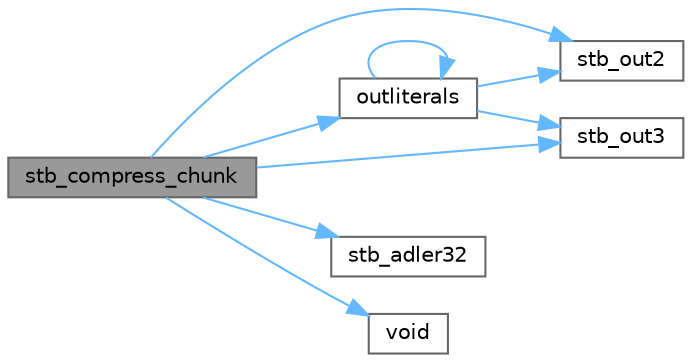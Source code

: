 digraph "stb_compress_chunk"
{
 // LATEX_PDF_SIZE
  bgcolor="transparent";
  edge [fontname=Helvetica,fontsize=10,labelfontname=Helvetica,labelfontsize=10];
  node [fontname=Helvetica,fontsize=10,shape=box,height=0.2,width=0.4];
  rankdir="LR";
  Node1 [id="Node000001",label="stb_compress_chunk",height=0.2,width=0.4,color="gray40", fillcolor="grey60", style="filled", fontcolor="black",tooltip=" "];
  Node1 -> Node2 [id="edge9_Node000001_Node000002",color="steelblue1",style="solid",tooltip=" "];
  Node2 [id="Node000002",label="outliterals",height=0.2,width=0.4,color="grey40", fillcolor="white", style="filled",URL="$binary__to__compressed__c_8cpp.html#a41148e65d7a7b1ce4d7233b643c5ee66",tooltip=" "];
  Node2 -> Node2 [id="edge10_Node000002_Node000002",color="steelblue1",style="solid",tooltip=" "];
  Node2 -> Node3 [id="edge11_Node000002_Node000003",color="steelblue1",style="solid",tooltip=" "];
  Node3 [id="Node000003",label="stb_out2",height=0.2,width=0.4,color="grey40", fillcolor="white", style="filled",URL="$binary__to__compressed__c_8cpp.html#a9146adb2d25724b836f4f5ff78211afe",tooltip=" "];
  Node2 -> Node4 [id="edge12_Node000002_Node000004",color="steelblue1",style="solid",tooltip=" "];
  Node4 [id="Node000004",label="stb_out3",height=0.2,width=0.4,color="grey40", fillcolor="white", style="filled",URL="$binary__to__compressed__c_8cpp.html#a4e090d9797991cdfa02f72b4fd7c0af1",tooltip=" "];
  Node1 -> Node5 [id="edge13_Node000001_Node000005",color="steelblue1",style="solid",tooltip=" "];
  Node5 [id="Node000005",label="stb_adler32",height=0.2,width=0.4,color="grey40", fillcolor="white", style="filled",URL="$binary__to__compressed__c_8cpp.html#a4b71ca8a36b13148ee3cf0423b6419fd",tooltip=" "];
  Node1 -> Node3 [id="edge14_Node000001_Node000003",color="steelblue1",style="solid",tooltip=" "];
  Node1 -> Node4 [id="edge15_Node000001_Node000004",color="steelblue1",style="solid",tooltip=" "];
  Node1 -> Node6 [id="edge16_Node000001_Node000006",color="steelblue1",style="solid",tooltip=" "];
  Node6 [id="Node000006",label="void",height=0.2,width=0.4,color="grey40", fillcolor="white", style="filled",URL="$mimalloc_8h.html#a9d6d8aef94ac19034a5f163606f84830",tooltip=" "];
}
